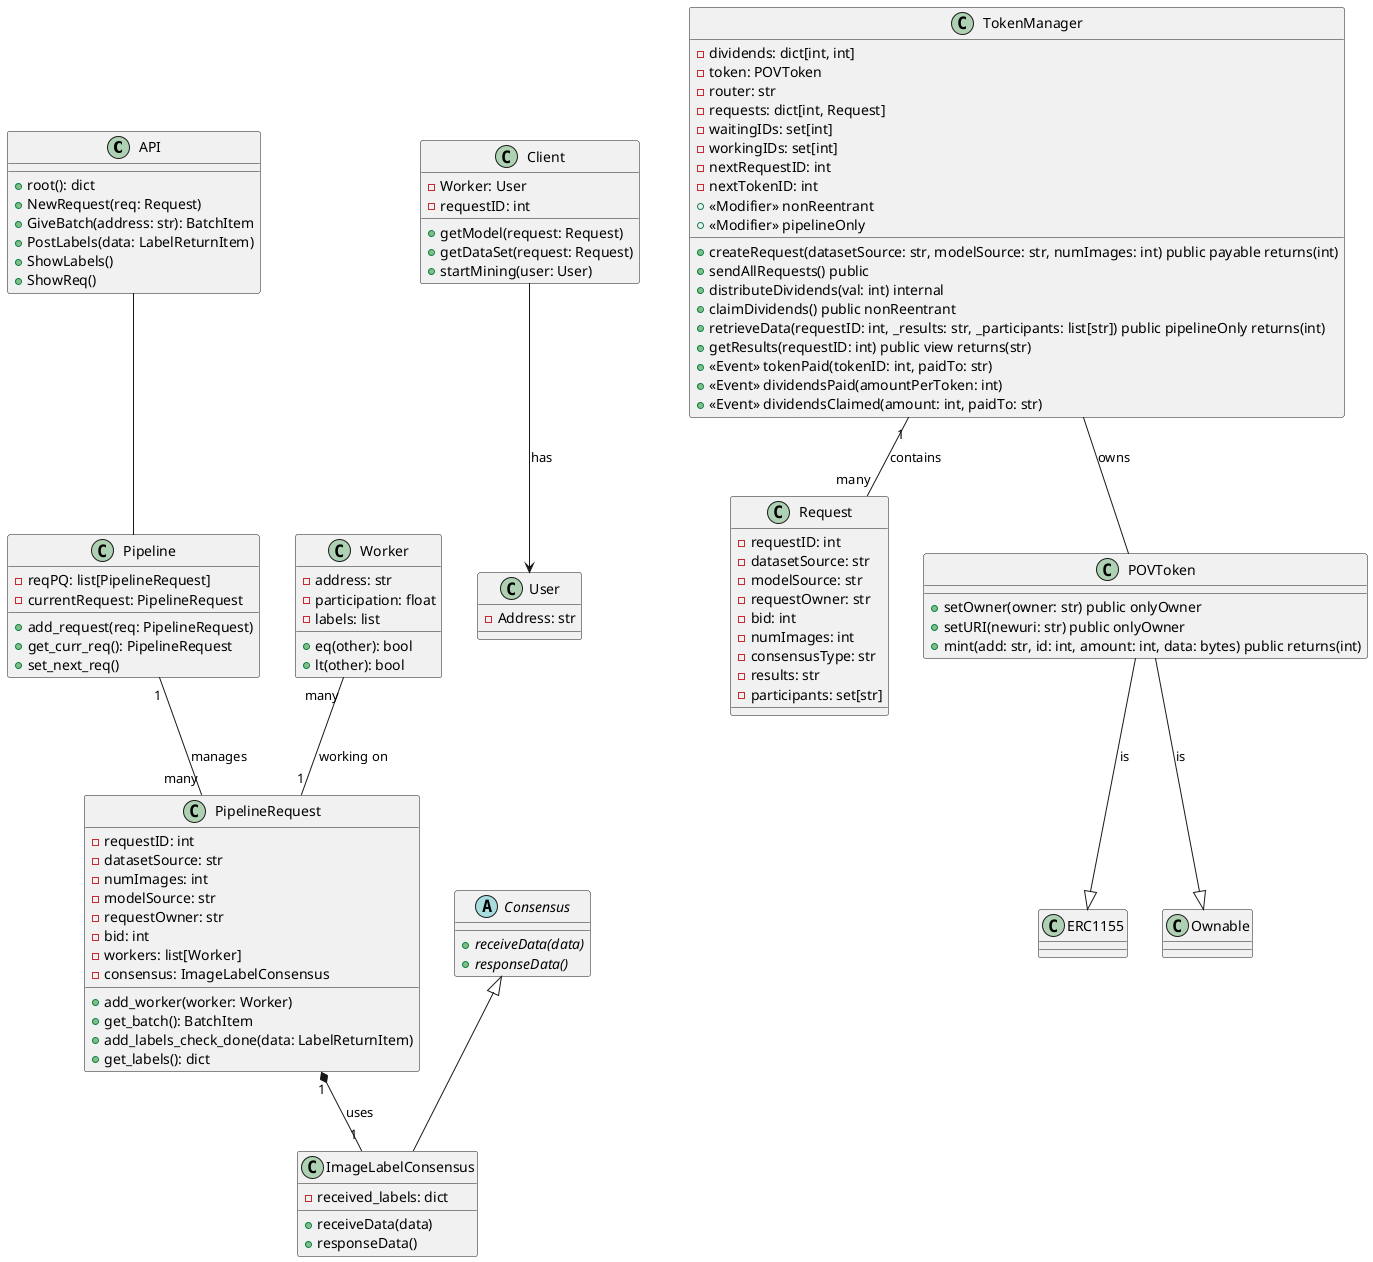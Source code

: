 @startuml

class API {
+root(): dict
+NewRequest(req: Request)
+GiveBatch(address: str): BatchItem
+PostLabels(data: LabelReturnItem)
+ShowLabels()
+ShowReq()
}

abstract class Consensus {
{abstract} +receiveData(data)
{abstract} +responseData()
}

class ImageLabelConsensus {
-received_labels: dict
+receiveData(data)
+responseData()
}

class PipelineRequest {
-requestID: int
-datasetSource: str
-numImages: int
-modelSource: str
-requestOwner: str
-bid: int
-workers: list[Worker]
-consensus: ImageLabelConsensus
+add_worker(worker: Worker)
+get_batch(): BatchItem
+add_labels_check_done(data: LabelReturnItem)
+get_labels(): dict
}

class Worker {
-address: str
-participation: float
-labels: list
+eq(other): bool
+lt(other): bool
}

class Pipeline {
-reqPQ: list[PipelineRequest]
-currentRequest: PipelineRequest
+add_request(req: PipelineRequest)
+get_curr_req(): PipelineRequest
+set_next_req()
}

class User {
-Address: str
}

class Client {
-Worker: User
-requestID: int
+getModel(request: Request)
+getDataSet(request: Request)
+startMining(user: User)
}

class TokenManager {
-dividends: dict[int, int]
-token: POVToken
-router: str
-requests: dict[int, Request]
-waitingIDs: set[int]
-workingIDs: set[int]
-nextRequestID: int
-nextTokenID: int
+createRequest(datasetSource: str, modelSource: str, numImages: int) public payable returns(int)
+sendAllRequests() public
+distributeDividends(val: int) internal
+claimDividends() public nonReentrant
+retrieveData(requestID: int, _results: str, _participants: list[str]) public pipelineOnly returns(int)
+getResults(requestID: int) public view returns(str)
+<<Modifier>> nonReentrant
+<<Modifier>> pipelineOnly
+<<Event>> tokenPaid(tokenID: int, paidTo: str)
+<<Event>> dividendsPaid(amountPerToken: int)
+<<Event>> dividendsClaimed(amount: int, paidTo: str)
}

class Request {
-requestID: int
-datasetSource: str
-modelSource: str
-requestOwner: str
-bid: int
-numImages: int
-consensusType: str
-results: str
-participants: set[str]
}

class ERC1155 {
}

class Ownable {
}

class POVToken {
+setOwner(owner: str) public onlyOwner
+setURI(newuri: str) public onlyOwner
+mint(add: str, id: int, amount: int, data: bytes) public returns(int)
}

API -- Pipeline
TokenManager "1" -- "many" Request: contains
TokenManager -- POVToken: owns
POVToken --|> ERC1155: is
POVToken --|> Ownable: is
Consensus <|-- ImageLabelConsensus
PipelineRequest "1" *-- "1" ImageLabelConsensus: uses
Worker "many" -- "1" PipelineRequest: working on
Pipeline "1" -- "many" PipelineRequest: manages
Client -down-> User: has

@enduml